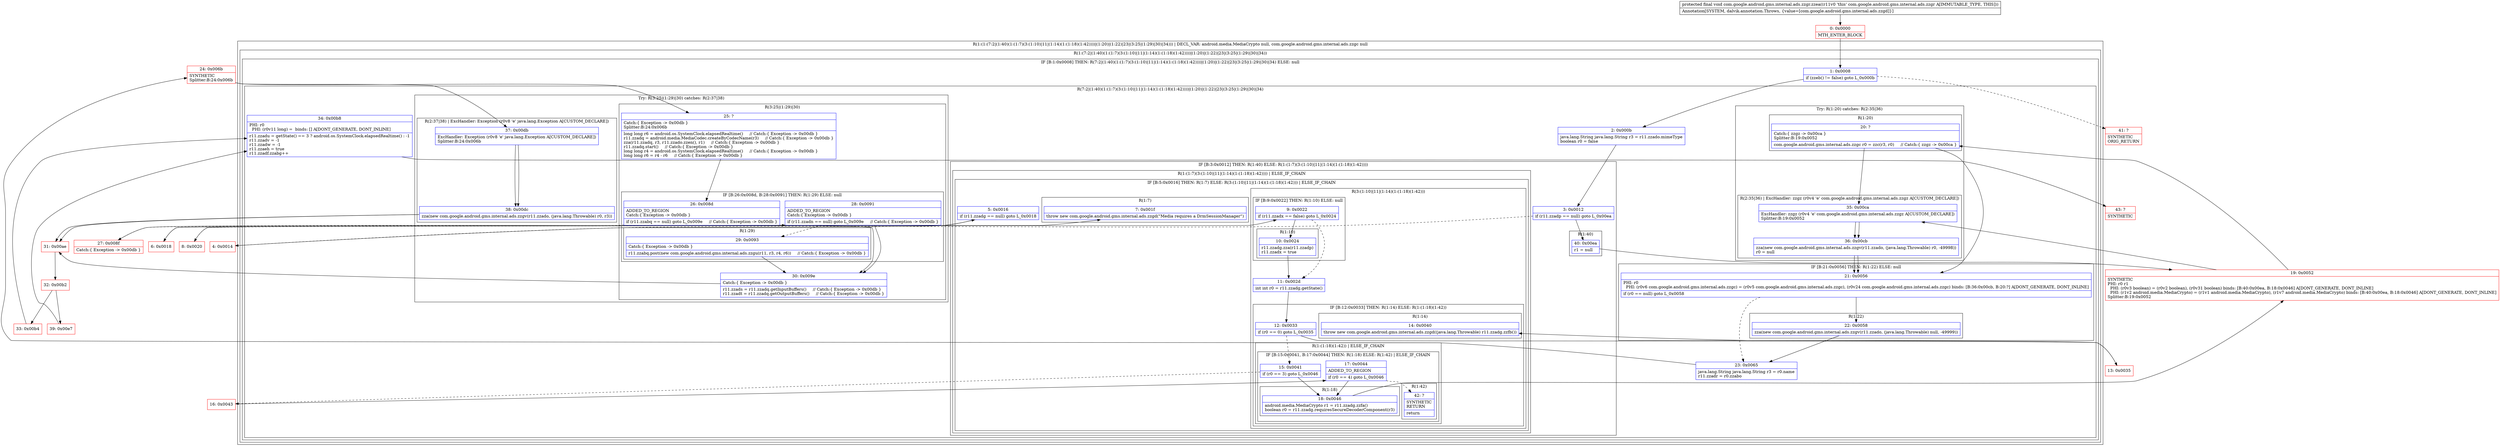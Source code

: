 digraph "CFG forcom.google.android.gms.internal.ads.zzgr.zzea()V" {
subgraph cluster_Region_422294348 {
label = "R(1:(1:(7:2|(1:40)(1:(1:7)(3:(1:10)|11|(1:14)(1:(1:18)(1:42))))|(1:20)|(1:22)|23|(3:25|(1:29)|30)|34))) | DECL_VAR: android.media.MediaCrypto null, com.google.android.gms.internal.ads.zzgc null\l";
node [shape=record,color=blue];
subgraph cluster_Region_2063047445 {
label = "R(1:(7:2|(1:40)(1:(1:7)(3:(1:10)|11|(1:14)(1:(1:18)(1:42))))|(1:20)|(1:22)|23|(3:25|(1:29)|30)|34))";
node [shape=record,color=blue];
subgraph cluster_IfRegion_554663500 {
label = "IF [B:1:0x0008] THEN: R(7:2|(1:40)(1:(1:7)(3:(1:10)|11|(1:14)(1:(1:18)(1:42))))|(1:20)|(1:22)|23|(3:25|(1:29)|30)|34) ELSE: null";
node [shape=record,color=blue];
Node_1 [shape=record,label="{1\:\ 0x0008|if (zzeb() != false) goto L_0x000b\l}"];
subgraph cluster_Region_1520935689 {
label = "R(7:2|(1:40)(1:(1:7)(3:(1:10)|11|(1:14)(1:(1:18)(1:42))))|(1:20)|(1:22)|23|(3:25|(1:29)|30)|34)";
node [shape=record,color=blue];
Node_2 [shape=record,label="{2\:\ 0x000b|java.lang.String java.lang.String r3 = r11.zzado.mimeType\lboolean r0 = false\l}"];
subgraph cluster_IfRegion_179753100 {
label = "IF [B:3:0x0012] THEN: R(1:40) ELSE: R(1:(1:7)(3:(1:10)|11|(1:14)(1:(1:18)(1:42))))";
node [shape=record,color=blue];
Node_3 [shape=record,label="{3\:\ 0x0012|if (r11.zzadp == null) goto L_0x00ea\l}"];
subgraph cluster_Region_1437831721 {
label = "R(1:40)";
node [shape=record,color=blue];
Node_40 [shape=record,label="{40\:\ 0x00ea|r1 = null\l}"];
}
subgraph cluster_Region_1321448261 {
label = "R(1:(1:7)(3:(1:10)|11|(1:14)(1:(1:18)(1:42)))) | ELSE_IF_CHAIN\l";
node [shape=record,color=blue];
subgraph cluster_IfRegion_145405627 {
label = "IF [B:5:0x0016] THEN: R(1:7) ELSE: R(3:(1:10)|11|(1:14)(1:(1:18)(1:42))) | ELSE_IF_CHAIN\l";
node [shape=record,color=blue];
Node_5 [shape=record,label="{5\:\ 0x0016|if (r11.zzadg == null) goto L_0x0018\l}"];
subgraph cluster_Region_1384989948 {
label = "R(1:7)";
node [shape=record,color=blue];
Node_7 [shape=record,label="{7\:\ 0x001f|throw new com.google.android.gms.internal.ads.zzgd(\"Media requires a DrmSessionManager\")\l}"];
}
subgraph cluster_Region_1308394538 {
label = "R(3:(1:10)|11|(1:14)(1:(1:18)(1:42)))";
node [shape=record,color=blue];
subgraph cluster_IfRegion_1845742737 {
label = "IF [B:9:0x0022] THEN: R(1:10) ELSE: null";
node [shape=record,color=blue];
Node_9 [shape=record,label="{9\:\ 0x0022|if (r11.zzadx == false) goto L_0x0024\l}"];
subgraph cluster_Region_1032393615 {
label = "R(1:10)";
node [shape=record,color=blue];
Node_10 [shape=record,label="{10\:\ 0x0024|r11.zzadg.zza(r11.zzadp)\lr11.zzadx = true\l}"];
}
}
Node_11 [shape=record,label="{11\:\ 0x002d|int int r0 = r11.zzadg.getState()\l}"];
subgraph cluster_IfRegion_2004573474 {
label = "IF [B:12:0x0033] THEN: R(1:14) ELSE: R(1:(1:18)(1:42))";
node [shape=record,color=blue];
Node_12 [shape=record,label="{12\:\ 0x0033|if (r0 == 0) goto L_0x0035\l}"];
subgraph cluster_Region_1615554027 {
label = "R(1:14)";
node [shape=record,color=blue];
Node_14 [shape=record,label="{14\:\ 0x0040|throw new com.google.android.gms.internal.ads.zzgd((java.lang.Throwable) r11.zzadg.zzfb())\l}"];
}
subgraph cluster_Region_1490646970 {
label = "R(1:(1:18)(1:42)) | ELSE_IF_CHAIN\l";
node [shape=record,color=blue];
subgraph cluster_IfRegion_20175953 {
label = "IF [B:15:0x0041, B:17:0x0044] THEN: R(1:18) ELSE: R(1:42) | ELSE_IF_CHAIN\l";
node [shape=record,color=blue];
Node_15 [shape=record,label="{15\:\ 0x0041|if (r0 == 3) goto L_0x0046\l}"];
Node_17 [shape=record,label="{17\:\ 0x0044|ADDED_TO_REGION\l|if (r0 == 4) goto L_0x0046\l}"];
subgraph cluster_Region_1994190516 {
label = "R(1:18)";
node [shape=record,color=blue];
Node_18 [shape=record,label="{18\:\ 0x0046|android.media.MediaCrypto r1 = r11.zzadg.zzfa()\lboolean r0 = r11.zzadg.requiresSecureDecoderComponent(r3)\l}"];
}
subgraph cluster_Region_676220788 {
label = "R(1:42)";
node [shape=record,color=blue];
Node_42 [shape=record,label="{42\:\ ?|SYNTHETIC\lRETURN\l|return\l}"];
}
}
}
}
}
}
}
}
subgraph cluster_TryCatchRegion_1563309209 {
label = "Try: R(1:20) catches: R(2:35|36)";
node [shape=record,color=blue];
subgraph cluster_Region_1454615318 {
label = "R(1:20)";
node [shape=record,color=blue];
Node_20 [shape=record,label="{20\:\ ?|Catch:\{ zzgz \-\> 0x00ca \}\lSplitter:B:19:0x0052\l|com.google.android.gms.internal.ads.zzgc r0 = zzc(r3, r0)     \/\/ Catch:\{ zzgz \-\> 0x00ca \}\l}"];
}
subgraph cluster_Region_845929597 {
label = "R(2:35|36) | ExcHandler: zzgz (r0v4 'e' com.google.android.gms.internal.ads.zzgz A[CUSTOM_DECLARE])\l";
node [shape=record,color=blue];
Node_35 [shape=record,label="{35\:\ 0x00ca|ExcHandler: zzgz (r0v4 'e' com.google.android.gms.internal.ads.zzgz A[CUSTOM_DECLARE])\lSplitter:B:19:0x0052\l}"];
Node_36 [shape=record,label="{36\:\ 0x00cb|zza(new com.google.android.gms.internal.ads.zzgv(r11.zzado, (java.lang.Throwable) r0, \-49998))\lr0 = null\l}"];
}
}
subgraph cluster_IfRegion_1727096554 {
label = "IF [B:21:0x0056] THEN: R(1:22) ELSE: null";
node [shape=record,color=blue];
Node_21 [shape=record,label="{21\:\ 0x0056|PHI: r0 \l  PHI: (r0v6 com.google.android.gms.internal.ads.zzgc) = (r0v5 com.google.android.gms.internal.ads.zzgc), (r0v24 com.google.android.gms.internal.ads.zzgc) binds: [B:36:0x00cb, B:20:?] A[DONT_GENERATE, DONT_INLINE]\l|if (r0 == null) goto L_0x0058\l}"];
subgraph cluster_Region_1971763497 {
label = "R(1:22)";
node [shape=record,color=blue];
Node_22 [shape=record,label="{22\:\ 0x0058|zza(new com.google.android.gms.internal.ads.zzgv(r11.zzado, (java.lang.Throwable) null, \-49999))\l}"];
}
}
Node_23 [shape=record,label="{23\:\ 0x0065|java.lang.String java.lang.String r3 = r0.name\lr11.zzadr = r0.zzabo\l}"];
subgraph cluster_TryCatchRegion_803831042 {
label = "Try: R(3:25|(1:29)|30) catches: R(2:37|38)";
node [shape=record,color=blue];
subgraph cluster_Region_601042378 {
label = "R(3:25|(1:29)|30)";
node [shape=record,color=blue];
Node_25 [shape=record,label="{25\:\ ?|Catch:\{ Exception \-\> 0x00db \}\lSplitter:B:24:0x006b\l|long long r6 = android.os.SystemClock.elapsedRealtime()     \/\/ Catch:\{ Exception \-\> 0x00db \}\lr11.zzadq = android.media.MediaCodec.createByCodecName(r3)     \/\/ Catch:\{ Exception \-\> 0x00db \}\lzza(r11.zzadq, r3, r11.zzado.zzen(), r1)     \/\/ Catch:\{ Exception \-\> 0x00db \}\lr11.zzadq.start()     \/\/ Catch:\{ Exception \-\> 0x00db \}\llong long r4 = android.os.SystemClock.elapsedRealtime()     \/\/ Catch:\{ Exception \-\> 0x00db \}\llong long r6 = r4 \- r6     \/\/ Catch:\{ Exception \-\> 0x00db \}\l}"];
subgraph cluster_IfRegion_55516826 {
label = "IF [B:26:0x008d, B:28:0x0091] THEN: R(1:29) ELSE: null";
node [shape=record,color=blue];
Node_26 [shape=record,label="{26\:\ 0x008d|ADDED_TO_REGION\lCatch:\{ Exception \-\> 0x00db \}\l|if (r11.zzabq == null) goto L_0x009e     \/\/ Catch:\{ Exception \-\> 0x00db \}\l}"];
Node_28 [shape=record,label="{28\:\ 0x0091|ADDED_TO_REGION\lCatch:\{ Exception \-\> 0x00db \}\l|if (r11.zzadn == null) goto L_0x009e     \/\/ Catch:\{ Exception \-\> 0x00db \}\l}"];
subgraph cluster_Region_1760807357 {
label = "R(1:29)";
node [shape=record,color=blue];
Node_29 [shape=record,label="{29\:\ 0x0093|Catch:\{ Exception \-\> 0x00db \}\l|r11.zzabq.post(new com.google.android.gms.internal.ads.zzgu(r11, r3, r4, r6))     \/\/ Catch:\{ Exception \-\> 0x00db \}\l}"];
}
}
Node_30 [shape=record,label="{30\:\ 0x009e|Catch:\{ Exception \-\> 0x00db \}\l|r11.zzads = r11.zzadq.getInputBuffers()     \/\/ Catch:\{ Exception \-\> 0x00db \}\lr11.zzadt = r11.zzadq.getOutputBuffers()     \/\/ Catch:\{ Exception \-\> 0x00db \}\l}"];
}
subgraph cluster_Region_563625040 {
label = "R(2:37|38) | ExcHandler: Exception (r0v8 'e' java.lang.Exception A[CUSTOM_DECLARE])\l";
node [shape=record,color=blue];
Node_37 [shape=record,label="{37\:\ 0x00db|ExcHandler: Exception (r0v8 'e' java.lang.Exception A[CUSTOM_DECLARE])\lSplitter:B:24:0x006b\l}"];
Node_38 [shape=record,label="{38\:\ 0x00dc|zza(new com.google.android.gms.internal.ads.zzgv(r11.zzado, (java.lang.Throwable) r0, r3))\l}"];
}
}
Node_34 [shape=record,label="{34\:\ 0x00b8|PHI: r0 \l  PHI: (r0v11 long) =  binds: [] A[DONT_GENERATE, DONT_INLINE]\l|r11.zzadu = getState() == 3 ? android.os.SystemClock.elapsedRealtime() : \-1\lr11.zzadv = \-1\lr11.zzadw = \-1\lr11.zzaeh = true\lr11.zzadf.zzabg++\l}"];
}
}
}
}
subgraph cluster_Region_845929597 {
label = "R(2:35|36) | ExcHandler: zzgz (r0v4 'e' com.google.android.gms.internal.ads.zzgz A[CUSTOM_DECLARE])\l";
node [shape=record,color=blue];
Node_35 [shape=record,label="{35\:\ 0x00ca|ExcHandler: zzgz (r0v4 'e' com.google.android.gms.internal.ads.zzgz A[CUSTOM_DECLARE])\lSplitter:B:19:0x0052\l}"];
Node_36 [shape=record,label="{36\:\ 0x00cb|zza(new com.google.android.gms.internal.ads.zzgv(r11.zzado, (java.lang.Throwable) r0, \-49998))\lr0 = null\l}"];
}
subgraph cluster_Region_563625040 {
label = "R(2:37|38) | ExcHandler: Exception (r0v8 'e' java.lang.Exception A[CUSTOM_DECLARE])\l";
node [shape=record,color=blue];
Node_37 [shape=record,label="{37\:\ 0x00db|ExcHandler: Exception (r0v8 'e' java.lang.Exception A[CUSTOM_DECLARE])\lSplitter:B:24:0x006b\l}"];
Node_38 [shape=record,label="{38\:\ 0x00dc|zza(new com.google.android.gms.internal.ads.zzgv(r11.zzado, (java.lang.Throwable) r0, r3))\l}"];
}
Node_0 [shape=record,color=red,label="{0\:\ 0x0000|MTH_ENTER_BLOCK\l}"];
Node_4 [shape=record,color=red,label="{4\:\ 0x0014}"];
Node_6 [shape=record,color=red,label="{6\:\ 0x0018}"];
Node_8 [shape=record,color=red,label="{8\:\ 0x0020}"];
Node_13 [shape=record,color=red,label="{13\:\ 0x0035}"];
Node_16 [shape=record,color=red,label="{16\:\ 0x0043}"];
Node_19 [shape=record,color=red,label="{19\:\ 0x0052|SYNTHETIC\lPHI: r0 r1 \l  PHI: (r0v3 boolean) = (r0v2 boolean), (r0v31 boolean) binds: [B:40:0x00ea, B:18:0x0046] A[DONT_GENERATE, DONT_INLINE]\l  PHI: (r1v2 android.media.MediaCrypto) = (r1v1 android.media.MediaCrypto), (r1v7 android.media.MediaCrypto) binds: [B:40:0x00ea, B:18:0x0046] A[DONT_GENERATE, DONT_INLINE]\lSplitter:B:19:0x0052\l}"];
Node_24 [shape=record,color=red,label="{24\:\ 0x006b|SYNTHETIC\lSplitter:B:24:0x006b\l}"];
Node_27 [shape=record,color=red,label="{27\:\ 0x008f|Catch:\{ Exception \-\> 0x00db \}\l}"];
Node_31 [shape=record,color=red,label="{31\:\ 0x00ae}"];
Node_32 [shape=record,color=red,label="{32\:\ 0x00b2}"];
Node_33 [shape=record,color=red,label="{33\:\ 0x00b4}"];
Node_39 [shape=record,color=red,label="{39\:\ 0x00e7}"];
Node_41 [shape=record,color=red,label="{41\:\ ?|SYNTHETIC\lORIG_RETURN\l}"];
Node_43 [shape=record,color=red,label="{43\:\ ?|SYNTHETIC\l}"];
MethodNode[shape=record,label="{protected final void com.google.android.gms.internal.ads.zzgr.zzea((r11v0 'this' com.google.android.gms.internal.ads.zzgr A[IMMUTABLE_TYPE, THIS]))  | Annotation[SYSTEM, dalvik.annotation.Throws, \{value=[com.google.android.gms.internal.ads.zzgd]\}]\l}"];
MethodNode -> Node_0;
Node_1 -> Node_2;
Node_1 -> Node_41[style=dashed];
Node_2 -> Node_3;
Node_3 -> Node_4[style=dashed];
Node_3 -> Node_40;
Node_40 -> Node_19;
Node_5 -> Node_6;
Node_5 -> Node_8[style=dashed];
Node_9 -> Node_10;
Node_9 -> Node_11[style=dashed];
Node_10 -> Node_11;
Node_11 -> Node_12;
Node_12 -> Node_13;
Node_12 -> Node_15[style=dashed];
Node_15 -> Node_16[style=dashed];
Node_15 -> Node_18;
Node_17 -> Node_18;
Node_17 -> Node_42[style=dashed];
Node_18 -> Node_19;
Node_20 -> Node_35;
Node_20 -> Node_21;
Node_35 -> Node_36;
Node_36 -> Node_21;
Node_21 -> Node_22;
Node_21 -> Node_23[style=dashed];
Node_22 -> Node_23;
Node_23 -> Node_24;
Node_25 -> Node_26;
Node_26 -> Node_27[style=dashed];
Node_26 -> Node_30;
Node_28 -> Node_29[style=dashed];
Node_28 -> Node_30;
Node_29 -> Node_30;
Node_30 -> Node_31;
Node_37 -> Node_38;
Node_38 -> Node_31;
Node_34 -> Node_43;
Node_35 -> Node_36;
Node_36 -> Node_21;
Node_37 -> Node_38;
Node_38 -> Node_31;
Node_0 -> Node_1;
Node_4 -> Node_5;
Node_6 -> Node_7;
Node_8 -> Node_9;
Node_13 -> Node_14;
Node_16 -> Node_17;
Node_19 -> Node_20;
Node_19 -> Node_35;
Node_24 -> Node_25;
Node_24 -> Node_37;
Node_27 -> Node_28;
Node_31 -> Node_32;
Node_32 -> Node_33;
Node_32 -> Node_39;
Node_33 -> Node_34;
Node_39 -> Node_34;
}

